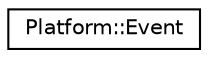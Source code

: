 digraph "Graphical Class Hierarchy"
{
  edge [fontname="Helvetica",fontsize="10",labelfontname="Helvetica",labelfontsize="10"];
  node [fontname="Helvetica",fontsize="10",shape=record];
  rankdir="LR";
  Node0 [label="Platform::Event",height=0.2,width=0.4,color="black", fillcolor="white", style="filled",URL="$struct_platform_1_1_event.html"];
}
